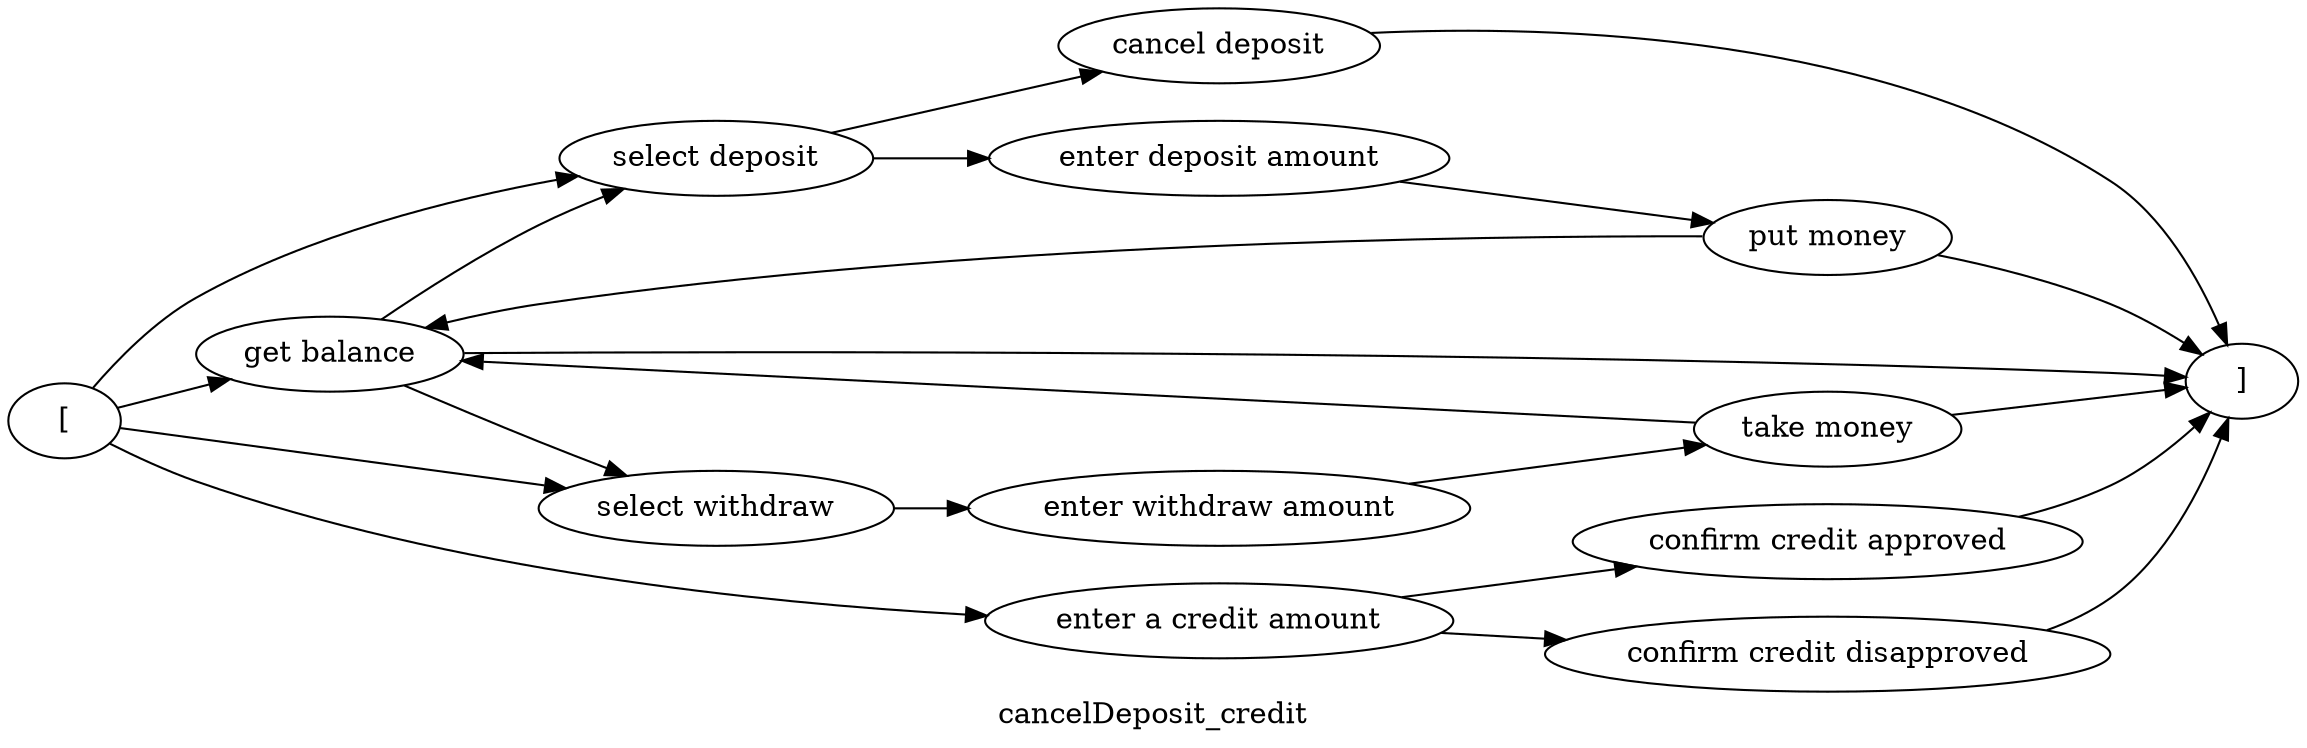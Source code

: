 digraph G {
rankdir = LR
label = "cancelDeposit_credit";
esg27_vertex2 -> esg27_vertex1;
esg27_vertex0 -> esg27_vertex2;
esg27_vertex2 -> esg27_vertex3;
esg27_vertex0 -> esg27_vertex3;
esg27_vertex3 -> esg27_vertex4;
esg27_vertex4 -> esg27_vertex5;
esg27_vertex5 -> esg27_vertex1;
esg27_vertex5 -> esg27_vertex2;
esg27_vertex2 -> esg27_vertex6;
esg27_vertex0 -> esg27_vertex6;
esg27_vertex6 -> esg27_vertex7;
esg27_vertex7 -> esg27_vertex8;
esg27_vertex8 -> esg27_vertex1;
esg27_vertex8 -> esg27_vertex2;
esg27_vertex3 -> esg27_vertex9;
esg27_vertex9 -> esg27_vertex1;
esg27_vertex0 -> esg27_vertex10;
esg27_vertex11 -> esg27_vertex1;
esg27_vertex10 -> esg27_vertex11;
esg27_vertex10 -> esg27_vertex12;
esg27_vertex12 -> esg27_vertex1;
esg27_vertex2 [label = "get balance"]
esg27_vertex1 [label = "]"]
esg27_vertex0 [label = "["]
esg27_vertex3 [label = "select deposit"]
esg27_vertex4 [label = "enter deposit amount"]
esg27_vertex5 [label = "put money"]
esg27_vertex6 [label = "select withdraw"]
esg27_vertex7 [label = "enter withdraw amount"]
esg27_vertex8 [label = "take money"]
esg27_vertex9 [label = "cancel deposit"]
esg27_vertex10 [label = "enter a credit amount"]
esg27_vertex11 [label = "confirm credit approved"]
esg27_vertex12 [label = "confirm credit disapproved"]
}
